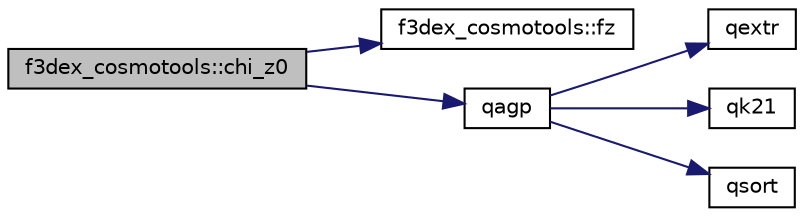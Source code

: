 digraph G
{
  edge [fontname="Helvetica",fontsize="10",labelfontname="Helvetica",labelfontsize="10"];
  node [fontname="Helvetica",fontsize="10",shape=record];
  rankdir=LR;
  Node1 [label="f3dex_cosmotools::chi_z0",height=0.2,width=0.4,color="black", fillcolor="grey75", style="filled" fontcolor="black"];
  Node1 -> Node2 [color="midnightblue",fontsize="10",style="solid",fontname="Helvetica"];
  Node2 [label="f3dex_cosmotools::fz",height=0.2,width=0.4,color="black", fillcolor="white", style="filled",URL="$namespacef3dex__cosmotools.html#abba0e9b02d0f46a5abce5a0830da7f4d"];
  Node1 -> Node3 [color="midnightblue",fontsize="10",style="solid",fontname="Helvetica"];
  Node3 [label="qagp",height=0.2,width=0.4,color="black", fillcolor="white", style="filled",URL="$quadpack_8f90.html#a99cf2a02a14029fad4762555f04cac0e"];
  Node3 -> Node4 [color="midnightblue",fontsize="10",style="solid",fontname="Helvetica"];
  Node4 [label="qextr",height=0.2,width=0.4,color="black", fillcolor="white", style="filled",URL="$quadpack_8f90.html#a5a75101d080f224c63adde98a0e64386"];
  Node3 -> Node5 [color="midnightblue",fontsize="10",style="solid",fontname="Helvetica"];
  Node5 [label="qk21",height=0.2,width=0.4,color="black", fillcolor="white", style="filled",URL="$quadpack_8f90.html#a27241a527b249e9de59a5ed6bee5f805"];
  Node3 -> Node6 [color="midnightblue",fontsize="10",style="solid",fontname="Helvetica"];
  Node6 [label="qsort",height=0.2,width=0.4,color="black", fillcolor="white", style="filled",URL="$quadpack_8f90.html#a55e08a684c5a6315fb37dd0fdc66d8e6"];
}
